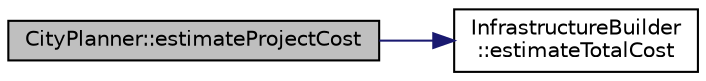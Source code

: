 digraph "CityPlanner::estimateProjectCost"
{
 // LATEX_PDF_SIZE
  edge [fontname="Helvetica",fontsize="10",labelfontname="Helvetica",labelfontsize="10"];
  node [fontname="Helvetica",fontsize="10",shape=record];
  rankdir="LR";
  Node1 [label="CityPlanner::estimateProjectCost",height=0.2,width=0.4,color="black", fillcolor="grey75", style="filled", fontcolor="black",tooltip=" "];
  Node1 -> Node2 [color="midnightblue",fontsize="10",style="solid",fontname="Helvetica"];
  Node2 [label="InfrastructureBuilder\l::estimateTotalCost",height=0.2,width=0.4,color="black", fillcolor="white", style="filled",URL="$classInfrastructureBuilder.html#a13ca2c4a90f16992438cb466b285da2a",tooltip="Estimates the total cost of the infrastructure."];
}
